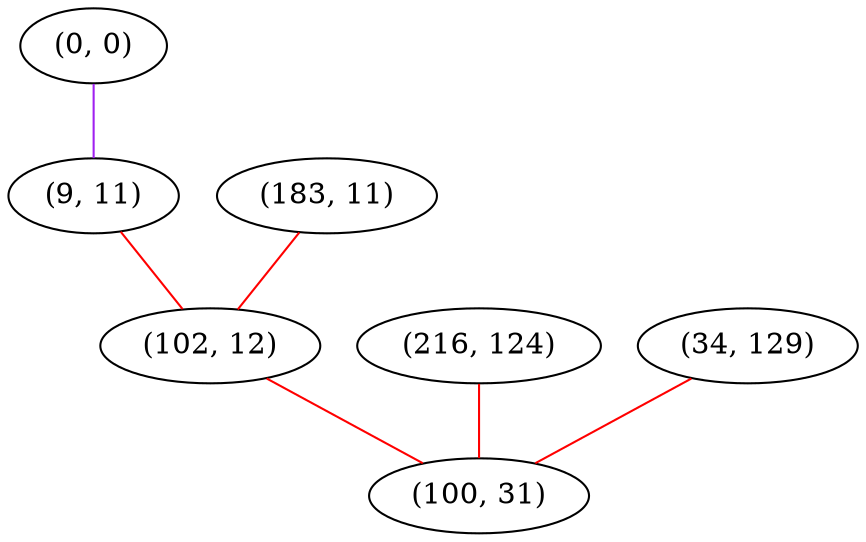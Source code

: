 graph "" {
"(0, 0)";
"(216, 124)";
"(183, 11)";
"(34, 129)";
"(9, 11)";
"(102, 12)";
"(100, 31)";
"(0, 0)" -- "(9, 11)"  [color=purple, key=0, weight=4];
"(216, 124)" -- "(100, 31)"  [color=red, key=0, weight=1];
"(183, 11)" -- "(102, 12)"  [color=red, key=0, weight=1];
"(34, 129)" -- "(100, 31)"  [color=red, key=0, weight=1];
"(9, 11)" -- "(102, 12)"  [color=red, key=0, weight=1];
"(102, 12)" -- "(100, 31)"  [color=red, key=0, weight=1];
}
